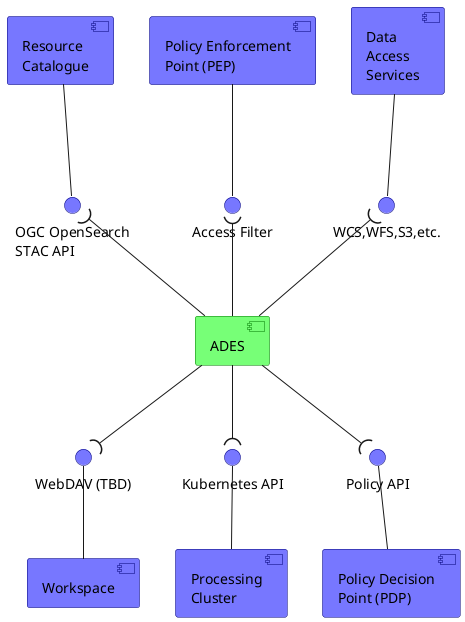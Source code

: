 @startuml component

hide stereotype

component "Policy Enforcement\nPoint (PEP)" as pep <<provider>>
() "Access Filter" as pepauth <<consumed>>
pep -down- pepauth

component "Resource\nCatalogue" as catalog <<provider>>
() "OGC OpenSearch\nSTAC API" as opensearch <<consumed>>
catalog -down- opensearch

component "Data\nAccess\nServices" as dataaccess <<provider>>
() "WCS,WFS,S3,etc." as dataserve <<consumed>>
dataaccess -down- dataserve

component "Policy Decision\nPoint (PDP)" as pdp <<provider>>
() "Policy API" as policyapi <<consumed>>
pdp -up- policyapi

component [Processing\nCluster] as proccluster <<provider>>
() "Kubernetes API" as kubeapi <<consumed>>
proccluster -up- kubeapi

component "Workspace" as workspace <<provider>>
() "WebDAV (TBD)" as wsapi <<consumed>>
workspace -up- wsapi

component "ADES" as ades <<ades>>
ades -up-( pepauth
ades -up-( opensearch
ades -up-( dataserve
ades -down-( kubeapi
ades -down-( policyapi
ades -down-( wsapi

skinparam component<<ades>> {
    BackgroundColor #77ff77
    BorderColor #007700
}

skinparam interface<<consumed>> {
    BackgroundColor #7777ff
    BorderColor #000077
}

skinparam component<<provider>> {
    BackgroundColor #7777ff
    BorderColor #000077
}

@enduml
